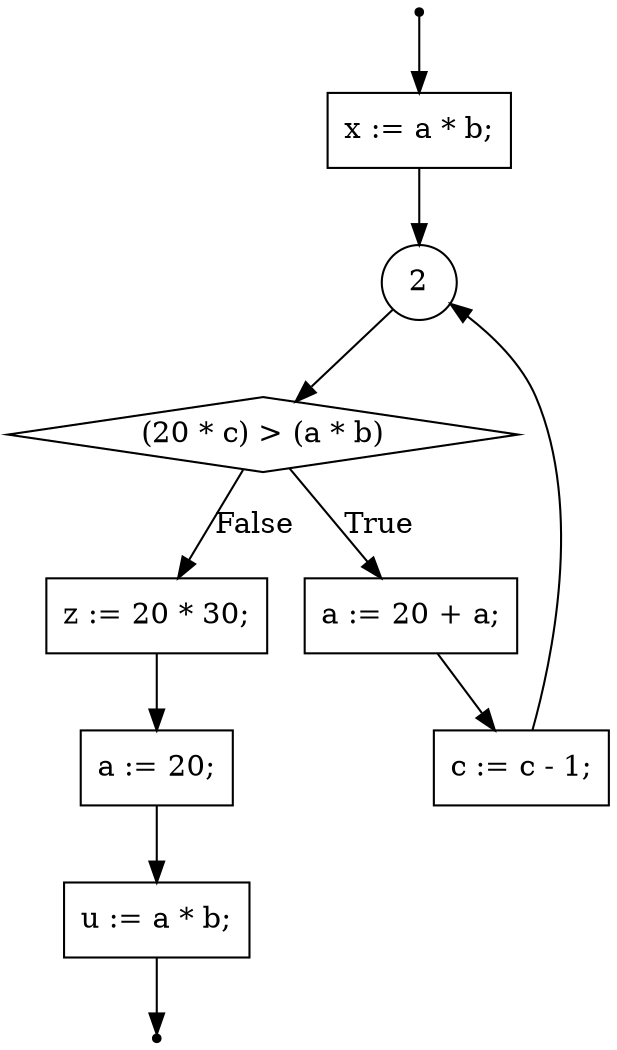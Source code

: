 digraph dg {
  0 [shape="point"]
  1 [label="x := a * b;",shape="box"]
  2 [shape="circle"]
  3 [label="(20 * c) > (a * b)",shape="diamond"]
  4 [label="a := 20 + a;",shape="box"]
  5 [label="c := c - 1;",shape="box"]
  6 [label="z := 20 * 30;",shape="box"]
  7 [label="a := 20;",shape="box"]
  8 [label="u := a * b;",shape="box"]
  9 [shape="point"]
  0 -> 1
  1 -> 2
  2 -> 3
  3 -> 4[label="True"]
  3 -> 6[label="False"]
  4 -> 5
  5 -> 2
  6 -> 7
  7 -> 8
  8 -> 9
}